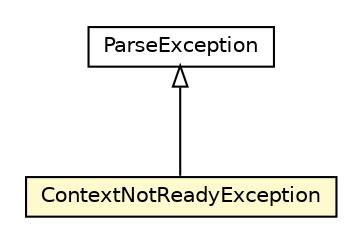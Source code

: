 #!/usr/local/bin/dot
#
# Class diagram 
# Generated by UMLGraph version R5_6-24-gf6e263 (http://www.umlgraph.org/)
#

digraph G {
	edge [fontname="Helvetica",fontsize=10,labelfontname="Helvetica",labelfontsize=10];
	node [fontname="Helvetica",fontsize=10,shape=plaintext];
	nodesep=0.25;
	ranksep=0.5;
	// net.trajano.jetng.ContextNotReadyException
	c141 [label=<<table title="net.trajano.jetng.ContextNotReadyException" border="0" cellborder="1" cellspacing="0" cellpadding="2" port="p" bgcolor="lemonChiffon" href="./ContextNotReadyException.html">
		<tr><td><table border="0" cellspacing="0" cellpadding="1">
<tr><td align="center" balign="center"> ContextNotReadyException </td></tr>
		</table></td></tr>
		</table>>, URL="./ContextNotReadyException.html", fontname="Helvetica", fontcolor="black", fontsize=10.0];
	// net.trajano.jetng.ParseException
	c145 [label=<<table title="net.trajano.jetng.ParseException" border="0" cellborder="1" cellspacing="0" cellpadding="2" port="p" href="./ParseException.html">
		<tr><td><table border="0" cellspacing="0" cellpadding="1">
<tr><td align="center" balign="center"> ParseException </td></tr>
		</table></td></tr>
		</table>>, URL="./ParseException.html", fontname="Helvetica", fontcolor="black", fontsize=10.0];
	//net.trajano.jetng.ContextNotReadyException extends net.trajano.jetng.ParseException
	c145:p -> c141:p [dir=back,arrowtail=empty];
}

